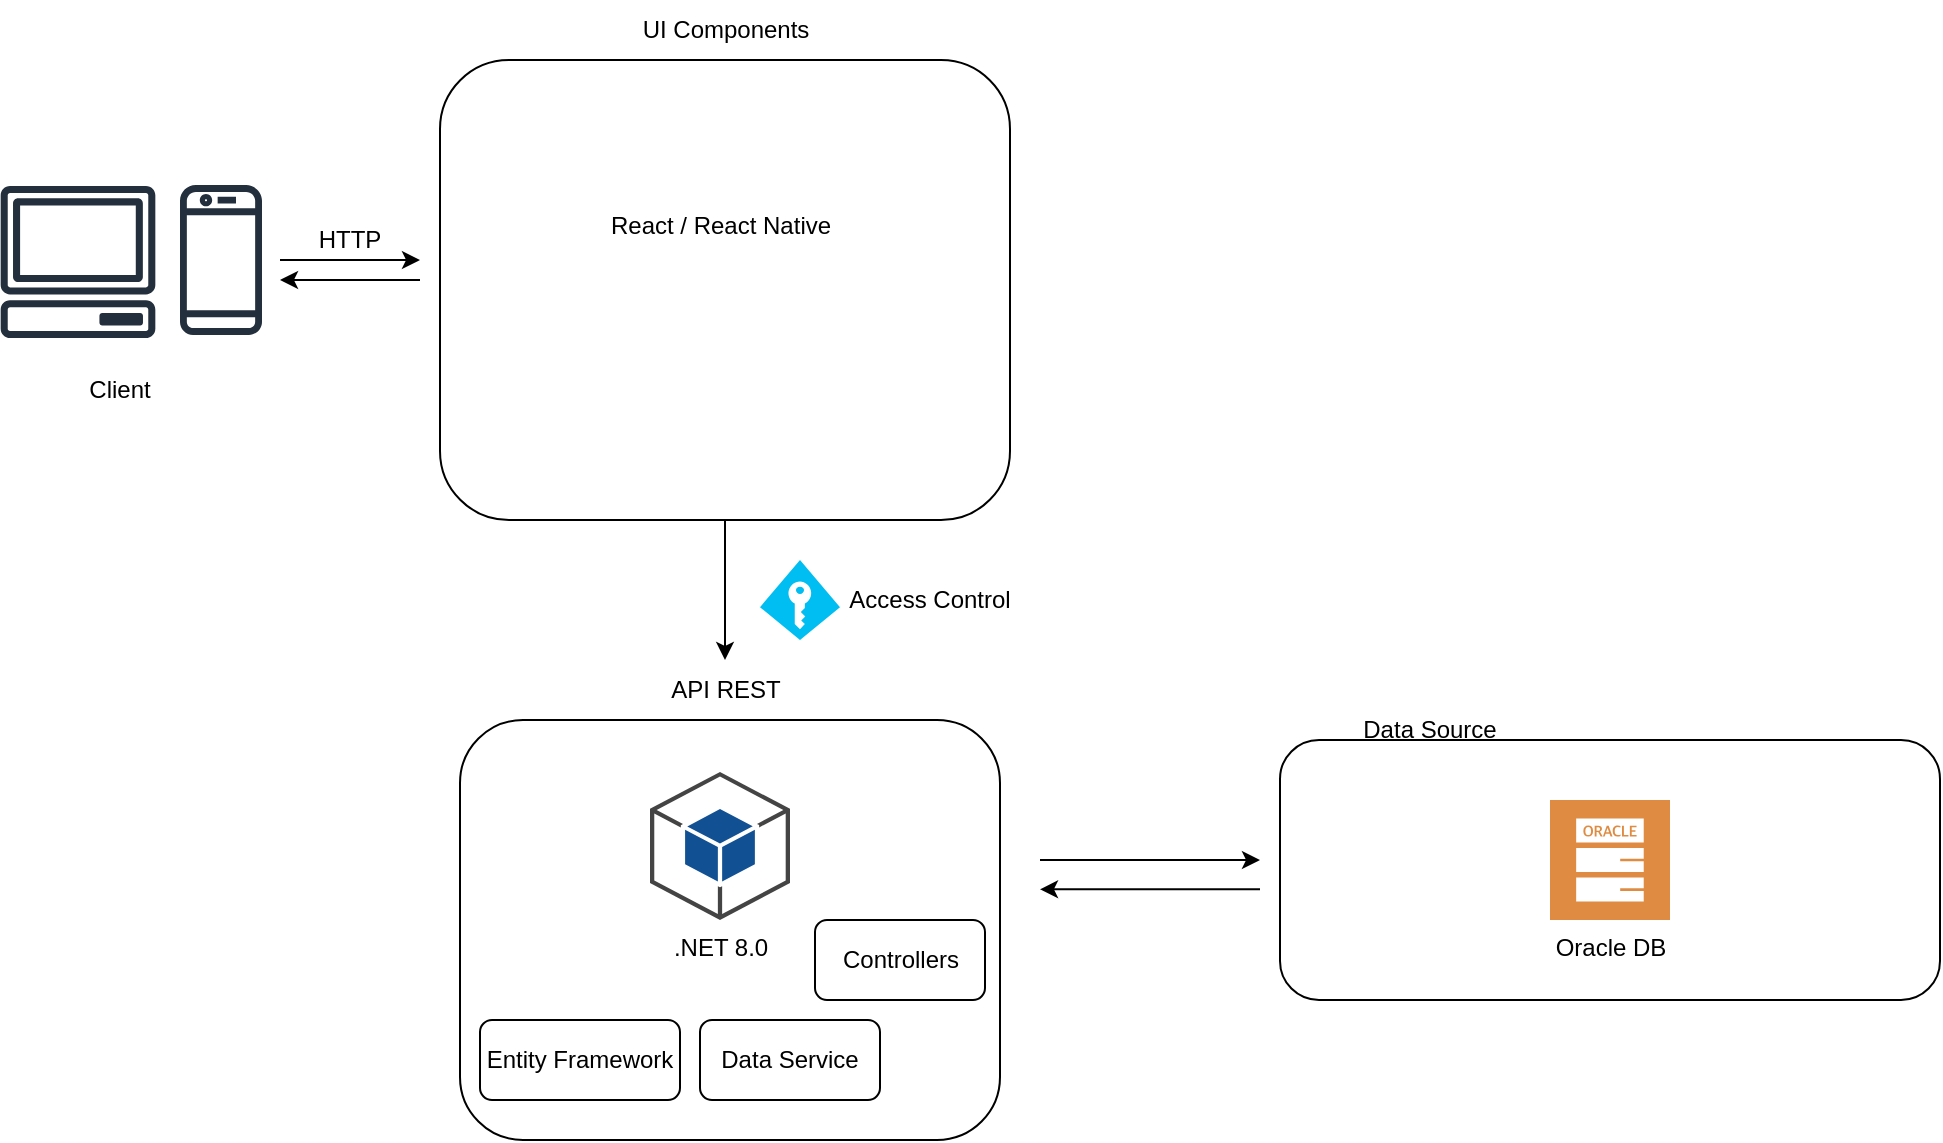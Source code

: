 <mxfile version="24.4.2" type="github">
  <diagram name="Página-1" id="HRdWeHOtWz91FtjFWbBM">
    <mxGraphModel dx="1195" dy="622" grid="1" gridSize="10" guides="1" tooltips="1" connect="1" arrows="1" fold="1" page="1" pageScale="1" pageWidth="827" pageHeight="1169" math="0" shadow="0">
      <root>
        <mxCell id="0" />
        <mxCell id="1" parent="0" />
        <mxCell id="SkOrs52759Cjpt568lc2-15" value="" style="rounded=1;whiteSpace=wrap;html=1;" vertex="1" parent="1">
          <mxGeometry x="610" y="460" width="270" height="210" as="geometry" />
        </mxCell>
        <mxCell id="SkOrs52759Cjpt568lc2-6" value=".NET 8.0&lt;div&gt;&lt;br&gt;&lt;/div&gt;" style="outlineConnect=0;dashed=0;verticalLabelPosition=bottom;verticalAlign=top;align=center;html=1;shape=mxgraph.aws3.android;fillColor=#115193;gradientColor=none;" vertex="1" parent="1">
          <mxGeometry x="705" y="486" width="70" height="74" as="geometry" />
        </mxCell>
        <mxCell id="SkOrs52759Cjpt568lc2-8" value="" style="endArrow=classic;html=1;rounded=0;" edge="1" parent="1">
          <mxGeometry width="50" height="50" relative="1" as="geometry">
            <mxPoint x="520" y="230" as="sourcePoint" />
            <mxPoint x="590" y="230" as="targetPoint" />
          </mxGeometry>
        </mxCell>
        <mxCell id="SkOrs52759Cjpt568lc2-10" value="HTTP" style="text;html=1;align=center;verticalAlign=middle;whiteSpace=wrap;rounded=0;" vertex="1" parent="1">
          <mxGeometry x="530" y="210" width="50" height="20" as="geometry" />
        </mxCell>
        <mxCell id="SkOrs52759Cjpt568lc2-13" value="" style="endArrow=classic;html=1;rounded=0;" edge="1" parent="1">
          <mxGeometry width="50" height="50" relative="1" as="geometry">
            <mxPoint x="590" y="240" as="sourcePoint" />
            <mxPoint x="520" y="240" as="targetPoint" />
          </mxGeometry>
        </mxCell>
        <mxCell id="SkOrs52759Cjpt568lc2-27" value="" style="rounded=1;whiteSpace=wrap;html=1;" vertex="1" parent="1">
          <mxGeometry x="1020" y="470" width="330" height="130" as="geometry" />
        </mxCell>
        <mxCell id="SkOrs52759Cjpt568lc2-28" value="Data Source" style="text;html=1;align=center;verticalAlign=middle;whiteSpace=wrap;rounded=0;" vertex="1" parent="1">
          <mxGeometry x="1055" y="450" width="80" height="30" as="geometry" />
        </mxCell>
        <mxCell id="SkOrs52759Cjpt568lc2-29" value="" style="sketch=0;outlineConnect=0;fontColor=#232F3E;gradientColor=none;fillColor=#232F3D;strokeColor=none;dashed=0;verticalLabelPosition=bottom;verticalAlign=top;align=center;html=1;fontSize=12;fontStyle=0;aspect=fixed;pointerEvents=1;shape=mxgraph.aws4.client;" vertex="1" parent="1">
          <mxGeometry x="380" y="193" width="78" height="76" as="geometry" />
        </mxCell>
        <mxCell id="SkOrs52759Cjpt568lc2-30" value="" style="sketch=0;outlineConnect=0;fontColor=#232F3E;gradientColor=none;fillColor=#232F3D;strokeColor=none;dashed=0;verticalLabelPosition=bottom;verticalAlign=top;align=center;html=1;fontSize=12;fontStyle=0;aspect=fixed;pointerEvents=1;shape=mxgraph.aws4.mobile_client;" vertex="1" parent="1">
          <mxGeometry x="470" y="191" width="41" height="78" as="geometry" />
        </mxCell>
        <mxCell id="SkOrs52759Cjpt568lc2-31" value="Client" style="text;html=1;align=center;verticalAlign=middle;whiteSpace=wrap;rounded=0;" vertex="1" parent="1">
          <mxGeometry x="410" y="280" width="60" height="30" as="geometry" />
        </mxCell>
        <mxCell id="SkOrs52759Cjpt568lc2-32" value="" style="endArrow=classic;html=1;rounded=0;" edge="1" parent="1">
          <mxGeometry width="50" height="50" relative="1" as="geometry">
            <mxPoint x="900" y="530" as="sourcePoint" />
            <mxPoint x="1010" y="530" as="targetPoint" />
          </mxGeometry>
        </mxCell>
        <mxCell id="SkOrs52759Cjpt568lc2-33" value="" style="endArrow=classic;html=1;rounded=0;" edge="1" parent="1">
          <mxGeometry width="50" height="50" relative="1" as="geometry">
            <mxPoint x="1010" y="544.66" as="sourcePoint" />
            <mxPoint x="900" y="544.66" as="targetPoint" />
          </mxGeometry>
        </mxCell>
        <mxCell id="SkOrs52759Cjpt568lc2-35" value="Oracle DB&lt;div&gt;&lt;br&gt;&lt;/div&gt;" style="sketch=0;pointerEvents=1;shadow=0;dashed=0;html=1;strokeColor=none;fillColor=#DF8C42;labelPosition=center;verticalLabelPosition=bottom;verticalAlign=top;align=center;outlineConnect=0;shape=mxgraph.veeam2.oracle_db;" vertex="1" parent="1">
          <mxGeometry x="1155" y="500" width="60" height="60" as="geometry" />
        </mxCell>
        <mxCell id="SkOrs52759Cjpt568lc2-41" value="API REST" style="text;html=1;align=center;verticalAlign=middle;whiteSpace=wrap;rounded=0;" vertex="1" parent="1">
          <mxGeometry x="712.5" y="430" width="60" height="30" as="geometry" />
        </mxCell>
        <mxCell id="SkOrs52759Cjpt568lc2-44" value="" style="verticalLabelPosition=bottom;html=1;verticalAlign=top;align=center;strokeColor=none;fillColor=#00BEF2;shape=mxgraph.azure.access_control;" vertex="1" parent="1">
          <mxGeometry x="760" y="380" width="40" height="40" as="geometry" />
        </mxCell>
        <mxCell id="SkOrs52759Cjpt568lc2-45" value="Access Control" style="text;html=1;align=center;verticalAlign=middle;whiteSpace=wrap;rounded=0;" vertex="1" parent="1">
          <mxGeometry x="800" y="390" width="90" height="20" as="geometry" />
        </mxCell>
        <mxCell id="SkOrs52759Cjpt568lc2-47" value="" style="edgeStyle=orthogonalEdgeStyle;rounded=0;orthogonalLoop=1;jettySize=auto;html=1;" edge="1" parent="1" source="SkOrs52759Cjpt568lc2-46" target="SkOrs52759Cjpt568lc2-41">
          <mxGeometry relative="1" as="geometry" />
        </mxCell>
        <mxCell id="SkOrs52759Cjpt568lc2-46" value="" style="rounded=1;whiteSpace=wrap;html=1;" vertex="1" parent="1">
          <mxGeometry x="600" y="130" width="285" height="230" as="geometry" />
        </mxCell>
        <mxCell id="SkOrs52759Cjpt568lc2-48" value="UI Components" style="text;html=1;align=center;verticalAlign=middle;whiteSpace=wrap;rounded=0;" vertex="1" parent="1">
          <mxGeometry x="697.5" y="100" width="90" height="30" as="geometry" />
        </mxCell>
        <mxCell id="SkOrs52759Cjpt568lc2-50" value="React / React Native&lt;div&gt;&lt;br&gt;&lt;/div&gt;" style="shape=image;html=1;verticalAlign=top;verticalLabelPosition=bottom;labelBackgroundColor=#ffffff;imageAspect=0;aspect=fixed;image=https://cdn1.iconfinder.com/data/icons/unicons-line-vol-5/24/react-128.png" vertex="1" parent="1">
          <mxGeometry x="710.5" y="140" width="59" height="59" as="geometry" />
        </mxCell>
        <mxCell id="SkOrs52759Cjpt568lc2-52" value="Entity Framework" style="rounded=1;whiteSpace=wrap;html=1;" vertex="1" parent="1">
          <mxGeometry x="620" y="610" width="100" height="40" as="geometry" />
        </mxCell>
        <mxCell id="SkOrs52759Cjpt568lc2-53" value="Data Service" style="rounded=1;whiteSpace=wrap;html=1;" vertex="1" parent="1">
          <mxGeometry x="730" y="610" width="90" height="40" as="geometry" />
        </mxCell>
        <mxCell id="SkOrs52759Cjpt568lc2-54" value="Controllers" style="rounded=1;whiteSpace=wrap;html=1;" vertex="1" parent="1">
          <mxGeometry x="787.5" y="560" width="85" height="40" as="geometry" />
        </mxCell>
      </root>
    </mxGraphModel>
  </diagram>
</mxfile>
